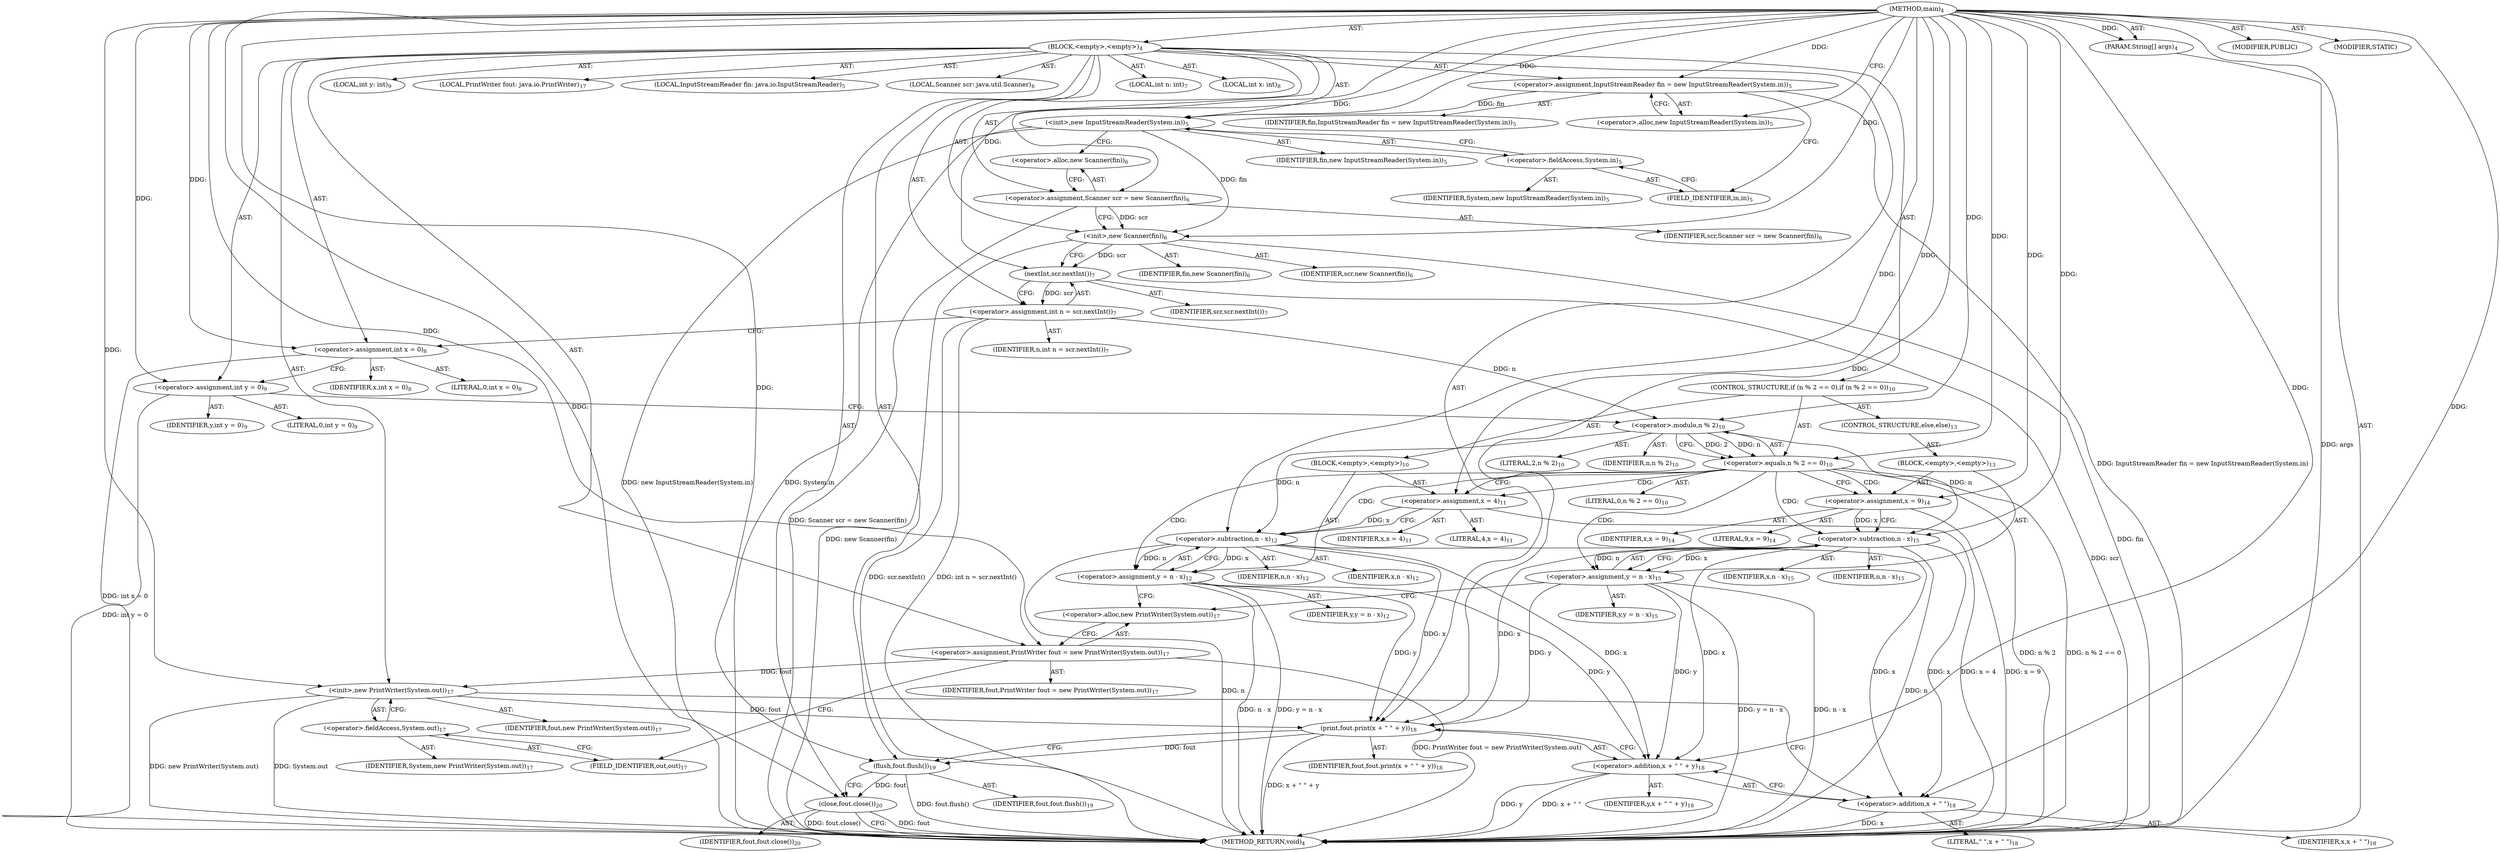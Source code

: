 digraph "main" {  
"23" [label = <(METHOD,main)<SUB>4</SUB>> ]
"24" [label = <(PARAM,String[] args)<SUB>4</SUB>> ]
"25" [label = <(BLOCK,&lt;empty&gt;,&lt;empty&gt;)<SUB>4</SUB>> ]
"4" [label = <(LOCAL,InputStreamReader fin: java.io.InputStreamReader)<SUB>5</SUB>> ]
"26" [label = <(&lt;operator&gt;.assignment,InputStreamReader fin = new InputStreamReader(System.in))<SUB>5</SUB>> ]
"27" [label = <(IDENTIFIER,fin,InputStreamReader fin = new InputStreamReader(System.in))<SUB>5</SUB>> ]
"28" [label = <(&lt;operator&gt;.alloc,new InputStreamReader(System.in))<SUB>5</SUB>> ]
"29" [label = <(&lt;init&gt;,new InputStreamReader(System.in))<SUB>5</SUB>> ]
"3" [label = <(IDENTIFIER,fin,new InputStreamReader(System.in))<SUB>5</SUB>> ]
"30" [label = <(&lt;operator&gt;.fieldAccess,System.in)<SUB>5</SUB>> ]
"31" [label = <(IDENTIFIER,System,new InputStreamReader(System.in))<SUB>5</SUB>> ]
"32" [label = <(FIELD_IDENTIFIER,in,in)<SUB>5</SUB>> ]
"6" [label = <(LOCAL,Scanner scr: java.util.Scanner)<SUB>6</SUB>> ]
"33" [label = <(&lt;operator&gt;.assignment,Scanner scr = new Scanner(fin))<SUB>6</SUB>> ]
"34" [label = <(IDENTIFIER,scr,Scanner scr = new Scanner(fin))<SUB>6</SUB>> ]
"35" [label = <(&lt;operator&gt;.alloc,new Scanner(fin))<SUB>6</SUB>> ]
"36" [label = <(&lt;init&gt;,new Scanner(fin))<SUB>6</SUB>> ]
"5" [label = <(IDENTIFIER,scr,new Scanner(fin))<SUB>6</SUB>> ]
"37" [label = <(IDENTIFIER,fin,new Scanner(fin))<SUB>6</SUB>> ]
"38" [label = <(LOCAL,int n: int)<SUB>7</SUB>> ]
"39" [label = <(&lt;operator&gt;.assignment,int n = scr.nextInt())<SUB>7</SUB>> ]
"40" [label = <(IDENTIFIER,n,int n = scr.nextInt())<SUB>7</SUB>> ]
"41" [label = <(nextInt,scr.nextInt())<SUB>7</SUB>> ]
"42" [label = <(IDENTIFIER,scr,scr.nextInt())<SUB>7</SUB>> ]
"43" [label = <(LOCAL,int x: int)<SUB>8</SUB>> ]
"44" [label = <(&lt;operator&gt;.assignment,int x = 0)<SUB>8</SUB>> ]
"45" [label = <(IDENTIFIER,x,int x = 0)<SUB>8</SUB>> ]
"46" [label = <(LITERAL,0,int x = 0)<SUB>8</SUB>> ]
"47" [label = <(LOCAL,int y: int)<SUB>9</SUB>> ]
"48" [label = <(&lt;operator&gt;.assignment,int y = 0)<SUB>9</SUB>> ]
"49" [label = <(IDENTIFIER,y,int y = 0)<SUB>9</SUB>> ]
"50" [label = <(LITERAL,0,int y = 0)<SUB>9</SUB>> ]
"51" [label = <(CONTROL_STRUCTURE,if (n % 2 == 0),if (n % 2 == 0))<SUB>10</SUB>> ]
"52" [label = <(&lt;operator&gt;.equals,n % 2 == 0)<SUB>10</SUB>> ]
"53" [label = <(&lt;operator&gt;.modulo,n % 2)<SUB>10</SUB>> ]
"54" [label = <(IDENTIFIER,n,n % 2)<SUB>10</SUB>> ]
"55" [label = <(LITERAL,2,n % 2)<SUB>10</SUB>> ]
"56" [label = <(LITERAL,0,n % 2 == 0)<SUB>10</SUB>> ]
"57" [label = <(BLOCK,&lt;empty&gt;,&lt;empty&gt;)<SUB>10</SUB>> ]
"58" [label = <(&lt;operator&gt;.assignment,x = 4)<SUB>11</SUB>> ]
"59" [label = <(IDENTIFIER,x,x = 4)<SUB>11</SUB>> ]
"60" [label = <(LITERAL,4,x = 4)<SUB>11</SUB>> ]
"61" [label = <(&lt;operator&gt;.assignment,y = n - x)<SUB>12</SUB>> ]
"62" [label = <(IDENTIFIER,y,y = n - x)<SUB>12</SUB>> ]
"63" [label = <(&lt;operator&gt;.subtraction,n - x)<SUB>12</SUB>> ]
"64" [label = <(IDENTIFIER,n,n - x)<SUB>12</SUB>> ]
"65" [label = <(IDENTIFIER,x,n - x)<SUB>12</SUB>> ]
"66" [label = <(CONTROL_STRUCTURE,else,else)<SUB>13</SUB>> ]
"67" [label = <(BLOCK,&lt;empty&gt;,&lt;empty&gt;)<SUB>13</SUB>> ]
"68" [label = <(&lt;operator&gt;.assignment,x = 9)<SUB>14</SUB>> ]
"69" [label = <(IDENTIFIER,x,x = 9)<SUB>14</SUB>> ]
"70" [label = <(LITERAL,9,x = 9)<SUB>14</SUB>> ]
"71" [label = <(&lt;operator&gt;.assignment,y = n - x)<SUB>15</SUB>> ]
"72" [label = <(IDENTIFIER,y,y = n - x)<SUB>15</SUB>> ]
"73" [label = <(&lt;operator&gt;.subtraction,n - x)<SUB>15</SUB>> ]
"74" [label = <(IDENTIFIER,n,n - x)<SUB>15</SUB>> ]
"75" [label = <(IDENTIFIER,x,n - x)<SUB>15</SUB>> ]
"8" [label = <(LOCAL,PrintWriter fout: java.io.PrintWriter)<SUB>17</SUB>> ]
"76" [label = <(&lt;operator&gt;.assignment,PrintWriter fout = new PrintWriter(System.out))<SUB>17</SUB>> ]
"77" [label = <(IDENTIFIER,fout,PrintWriter fout = new PrintWriter(System.out))<SUB>17</SUB>> ]
"78" [label = <(&lt;operator&gt;.alloc,new PrintWriter(System.out))<SUB>17</SUB>> ]
"79" [label = <(&lt;init&gt;,new PrintWriter(System.out))<SUB>17</SUB>> ]
"7" [label = <(IDENTIFIER,fout,new PrintWriter(System.out))<SUB>17</SUB>> ]
"80" [label = <(&lt;operator&gt;.fieldAccess,System.out)<SUB>17</SUB>> ]
"81" [label = <(IDENTIFIER,System,new PrintWriter(System.out))<SUB>17</SUB>> ]
"82" [label = <(FIELD_IDENTIFIER,out,out)<SUB>17</SUB>> ]
"83" [label = <(print,fout.print(x + &quot; &quot; + y))<SUB>18</SUB>> ]
"84" [label = <(IDENTIFIER,fout,fout.print(x + &quot; &quot; + y))<SUB>18</SUB>> ]
"85" [label = <(&lt;operator&gt;.addition,x + &quot; &quot; + y)<SUB>18</SUB>> ]
"86" [label = <(&lt;operator&gt;.addition,x + &quot; &quot;)<SUB>18</SUB>> ]
"87" [label = <(IDENTIFIER,x,x + &quot; &quot;)<SUB>18</SUB>> ]
"88" [label = <(LITERAL,&quot; &quot;,x + &quot; &quot;)<SUB>18</SUB>> ]
"89" [label = <(IDENTIFIER,y,x + &quot; &quot; + y)<SUB>18</SUB>> ]
"90" [label = <(flush,fout.flush())<SUB>19</SUB>> ]
"91" [label = <(IDENTIFIER,fout,fout.flush())<SUB>19</SUB>> ]
"92" [label = <(close,fout.close())<SUB>20</SUB>> ]
"93" [label = <(IDENTIFIER,fout,fout.close())<SUB>20</SUB>> ]
"94" [label = <(MODIFIER,PUBLIC)> ]
"95" [label = <(MODIFIER,STATIC)> ]
"96" [label = <(METHOD_RETURN,void)<SUB>4</SUB>> ]
  "23" -> "24"  [ label = "AST: "] 
  "23" -> "25"  [ label = "AST: "] 
  "23" -> "94"  [ label = "AST: "] 
  "23" -> "95"  [ label = "AST: "] 
  "23" -> "96"  [ label = "AST: "] 
  "25" -> "4"  [ label = "AST: "] 
  "25" -> "26"  [ label = "AST: "] 
  "25" -> "29"  [ label = "AST: "] 
  "25" -> "6"  [ label = "AST: "] 
  "25" -> "33"  [ label = "AST: "] 
  "25" -> "36"  [ label = "AST: "] 
  "25" -> "38"  [ label = "AST: "] 
  "25" -> "39"  [ label = "AST: "] 
  "25" -> "43"  [ label = "AST: "] 
  "25" -> "44"  [ label = "AST: "] 
  "25" -> "47"  [ label = "AST: "] 
  "25" -> "48"  [ label = "AST: "] 
  "25" -> "51"  [ label = "AST: "] 
  "25" -> "8"  [ label = "AST: "] 
  "25" -> "76"  [ label = "AST: "] 
  "25" -> "79"  [ label = "AST: "] 
  "25" -> "83"  [ label = "AST: "] 
  "25" -> "90"  [ label = "AST: "] 
  "25" -> "92"  [ label = "AST: "] 
  "26" -> "27"  [ label = "AST: "] 
  "26" -> "28"  [ label = "AST: "] 
  "29" -> "3"  [ label = "AST: "] 
  "29" -> "30"  [ label = "AST: "] 
  "30" -> "31"  [ label = "AST: "] 
  "30" -> "32"  [ label = "AST: "] 
  "33" -> "34"  [ label = "AST: "] 
  "33" -> "35"  [ label = "AST: "] 
  "36" -> "5"  [ label = "AST: "] 
  "36" -> "37"  [ label = "AST: "] 
  "39" -> "40"  [ label = "AST: "] 
  "39" -> "41"  [ label = "AST: "] 
  "41" -> "42"  [ label = "AST: "] 
  "44" -> "45"  [ label = "AST: "] 
  "44" -> "46"  [ label = "AST: "] 
  "48" -> "49"  [ label = "AST: "] 
  "48" -> "50"  [ label = "AST: "] 
  "51" -> "52"  [ label = "AST: "] 
  "51" -> "57"  [ label = "AST: "] 
  "51" -> "66"  [ label = "AST: "] 
  "52" -> "53"  [ label = "AST: "] 
  "52" -> "56"  [ label = "AST: "] 
  "53" -> "54"  [ label = "AST: "] 
  "53" -> "55"  [ label = "AST: "] 
  "57" -> "58"  [ label = "AST: "] 
  "57" -> "61"  [ label = "AST: "] 
  "58" -> "59"  [ label = "AST: "] 
  "58" -> "60"  [ label = "AST: "] 
  "61" -> "62"  [ label = "AST: "] 
  "61" -> "63"  [ label = "AST: "] 
  "63" -> "64"  [ label = "AST: "] 
  "63" -> "65"  [ label = "AST: "] 
  "66" -> "67"  [ label = "AST: "] 
  "67" -> "68"  [ label = "AST: "] 
  "67" -> "71"  [ label = "AST: "] 
  "68" -> "69"  [ label = "AST: "] 
  "68" -> "70"  [ label = "AST: "] 
  "71" -> "72"  [ label = "AST: "] 
  "71" -> "73"  [ label = "AST: "] 
  "73" -> "74"  [ label = "AST: "] 
  "73" -> "75"  [ label = "AST: "] 
  "76" -> "77"  [ label = "AST: "] 
  "76" -> "78"  [ label = "AST: "] 
  "79" -> "7"  [ label = "AST: "] 
  "79" -> "80"  [ label = "AST: "] 
  "80" -> "81"  [ label = "AST: "] 
  "80" -> "82"  [ label = "AST: "] 
  "83" -> "84"  [ label = "AST: "] 
  "83" -> "85"  [ label = "AST: "] 
  "85" -> "86"  [ label = "AST: "] 
  "85" -> "89"  [ label = "AST: "] 
  "86" -> "87"  [ label = "AST: "] 
  "86" -> "88"  [ label = "AST: "] 
  "90" -> "91"  [ label = "AST: "] 
  "92" -> "93"  [ label = "AST: "] 
  "26" -> "32"  [ label = "CFG: "] 
  "29" -> "35"  [ label = "CFG: "] 
  "33" -> "36"  [ label = "CFG: "] 
  "36" -> "41"  [ label = "CFG: "] 
  "39" -> "44"  [ label = "CFG: "] 
  "44" -> "48"  [ label = "CFG: "] 
  "48" -> "53"  [ label = "CFG: "] 
  "76" -> "82"  [ label = "CFG: "] 
  "79" -> "86"  [ label = "CFG: "] 
  "83" -> "90"  [ label = "CFG: "] 
  "90" -> "92"  [ label = "CFG: "] 
  "92" -> "96"  [ label = "CFG: "] 
  "28" -> "26"  [ label = "CFG: "] 
  "30" -> "29"  [ label = "CFG: "] 
  "35" -> "33"  [ label = "CFG: "] 
  "41" -> "39"  [ label = "CFG: "] 
  "52" -> "58"  [ label = "CFG: "] 
  "52" -> "68"  [ label = "CFG: "] 
  "78" -> "76"  [ label = "CFG: "] 
  "80" -> "79"  [ label = "CFG: "] 
  "85" -> "83"  [ label = "CFG: "] 
  "32" -> "30"  [ label = "CFG: "] 
  "53" -> "52"  [ label = "CFG: "] 
  "58" -> "63"  [ label = "CFG: "] 
  "61" -> "78"  [ label = "CFG: "] 
  "82" -> "80"  [ label = "CFG: "] 
  "86" -> "85"  [ label = "CFG: "] 
  "63" -> "61"  [ label = "CFG: "] 
  "68" -> "73"  [ label = "CFG: "] 
  "71" -> "78"  [ label = "CFG: "] 
  "73" -> "71"  [ label = "CFG: "] 
  "23" -> "28"  [ label = "CFG: "] 
  "24" -> "96"  [ label = "DDG: args"] 
  "26" -> "96"  [ label = "DDG: InputStreamReader fin = new InputStreamReader(System.in)"] 
  "29" -> "96"  [ label = "DDG: System.in"] 
  "29" -> "96"  [ label = "DDG: new InputStreamReader(System.in)"] 
  "33" -> "96"  [ label = "DDG: Scanner scr = new Scanner(fin)"] 
  "36" -> "96"  [ label = "DDG: fin"] 
  "36" -> "96"  [ label = "DDG: new Scanner(fin)"] 
  "41" -> "96"  [ label = "DDG: scr"] 
  "39" -> "96"  [ label = "DDG: scr.nextInt()"] 
  "39" -> "96"  [ label = "DDG: int n = scr.nextInt()"] 
  "44" -> "96"  [ label = "DDG: int x = 0"] 
  "48" -> "96"  [ label = "DDG: int y = 0"] 
  "52" -> "96"  [ label = "DDG: n % 2"] 
  "52" -> "96"  [ label = "DDG: n % 2 == 0"] 
  "68" -> "96"  [ label = "DDG: x = 9"] 
  "73" -> "96"  [ label = "DDG: n"] 
  "71" -> "96"  [ label = "DDG: n - x"] 
  "71" -> "96"  [ label = "DDG: y = n - x"] 
  "58" -> "96"  [ label = "DDG: x = 4"] 
  "63" -> "96"  [ label = "DDG: n"] 
  "61" -> "96"  [ label = "DDG: n - x"] 
  "61" -> "96"  [ label = "DDG: y = n - x"] 
  "76" -> "96"  [ label = "DDG: PrintWriter fout = new PrintWriter(System.out)"] 
  "79" -> "96"  [ label = "DDG: System.out"] 
  "79" -> "96"  [ label = "DDG: new PrintWriter(System.out)"] 
  "86" -> "96"  [ label = "DDG: x"] 
  "85" -> "96"  [ label = "DDG: x + &quot; &quot;"] 
  "85" -> "96"  [ label = "DDG: y"] 
  "83" -> "96"  [ label = "DDG: x + &quot; &quot; + y"] 
  "90" -> "96"  [ label = "DDG: fout.flush()"] 
  "92" -> "96"  [ label = "DDG: fout"] 
  "92" -> "96"  [ label = "DDG: fout.close()"] 
  "23" -> "24"  [ label = "DDG: "] 
  "23" -> "26"  [ label = "DDG: "] 
  "23" -> "33"  [ label = "DDG: "] 
  "41" -> "39"  [ label = "DDG: scr"] 
  "23" -> "44"  [ label = "DDG: "] 
  "23" -> "48"  [ label = "DDG: "] 
  "23" -> "76"  [ label = "DDG: "] 
  "26" -> "29"  [ label = "DDG: fin"] 
  "23" -> "29"  [ label = "DDG: "] 
  "33" -> "36"  [ label = "DDG: scr"] 
  "23" -> "36"  [ label = "DDG: "] 
  "29" -> "36"  [ label = "DDG: fin"] 
  "76" -> "79"  [ label = "DDG: fout"] 
  "23" -> "79"  [ label = "DDG: "] 
  "79" -> "83"  [ label = "DDG: fout"] 
  "23" -> "83"  [ label = "DDG: "] 
  "73" -> "83"  [ label = "DDG: x"] 
  "63" -> "83"  [ label = "DDG: x"] 
  "71" -> "83"  [ label = "DDG: y"] 
  "61" -> "83"  [ label = "DDG: y"] 
  "83" -> "90"  [ label = "DDG: fout"] 
  "23" -> "90"  [ label = "DDG: "] 
  "90" -> "92"  [ label = "DDG: fout"] 
  "23" -> "92"  [ label = "DDG: "] 
  "36" -> "41"  [ label = "DDG: scr"] 
  "23" -> "41"  [ label = "DDG: "] 
  "53" -> "52"  [ label = "DDG: n"] 
  "53" -> "52"  [ label = "DDG: 2"] 
  "23" -> "52"  [ label = "DDG: "] 
  "23" -> "58"  [ label = "DDG: "] 
  "63" -> "61"  [ label = "DDG: n"] 
  "63" -> "61"  [ label = "DDG: x"] 
  "73" -> "85"  [ label = "DDG: x"] 
  "63" -> "85"  [ label = "DDG: x"] 
  "23" -> "85"  [ label = "DDG: "] 
  "71" -> "85"  [ label = "DDG: y"] 
  "61" -> "85"  [ label = "DDG: y"] 
  "39" -> "53"  [ label = "DDG: n"] 
  "23" -> "53"  [ label = "DDG: "] 
  "23" -> "68"  [ label = "DDG: "] 
  "73" -> "71"  [ label = "DDG: n"] 
  "73" -> "71"  [ label = "DDG: x"] 
  "73" -> "86"  [ label = "DDG: x"] 
  "63" -> "86"  [ label = "DDG: x"] 
  "23" -> "86"  [ label = "DDG: "] 
  "53" -> "63"  [ label = "DDG: n"] 
  "23" -> "63"  [ label = "DDG: "] 
  "58" -> "63"  [ label = "DDG: x"] 
  "53" -> "73"  [ label = "DDG: n"] 
  "23" -> "73"  [ label = "DDG: "] 
  "68" -> "73"  [ label = "DDG: x"] 
  "52" -> "58"  [ label = "CDG: "] 
  "52" -> "68"  [ label = "CDG: "] 
  "52" -> "73"  [ label = "CDG: "] 
  "52" -> "61"  [ label = "CDG: "] 
  "52" -> "71"  [ label = "CDG: "] 
  "52" -> "63"  [ label = "CDG: "] 
}
